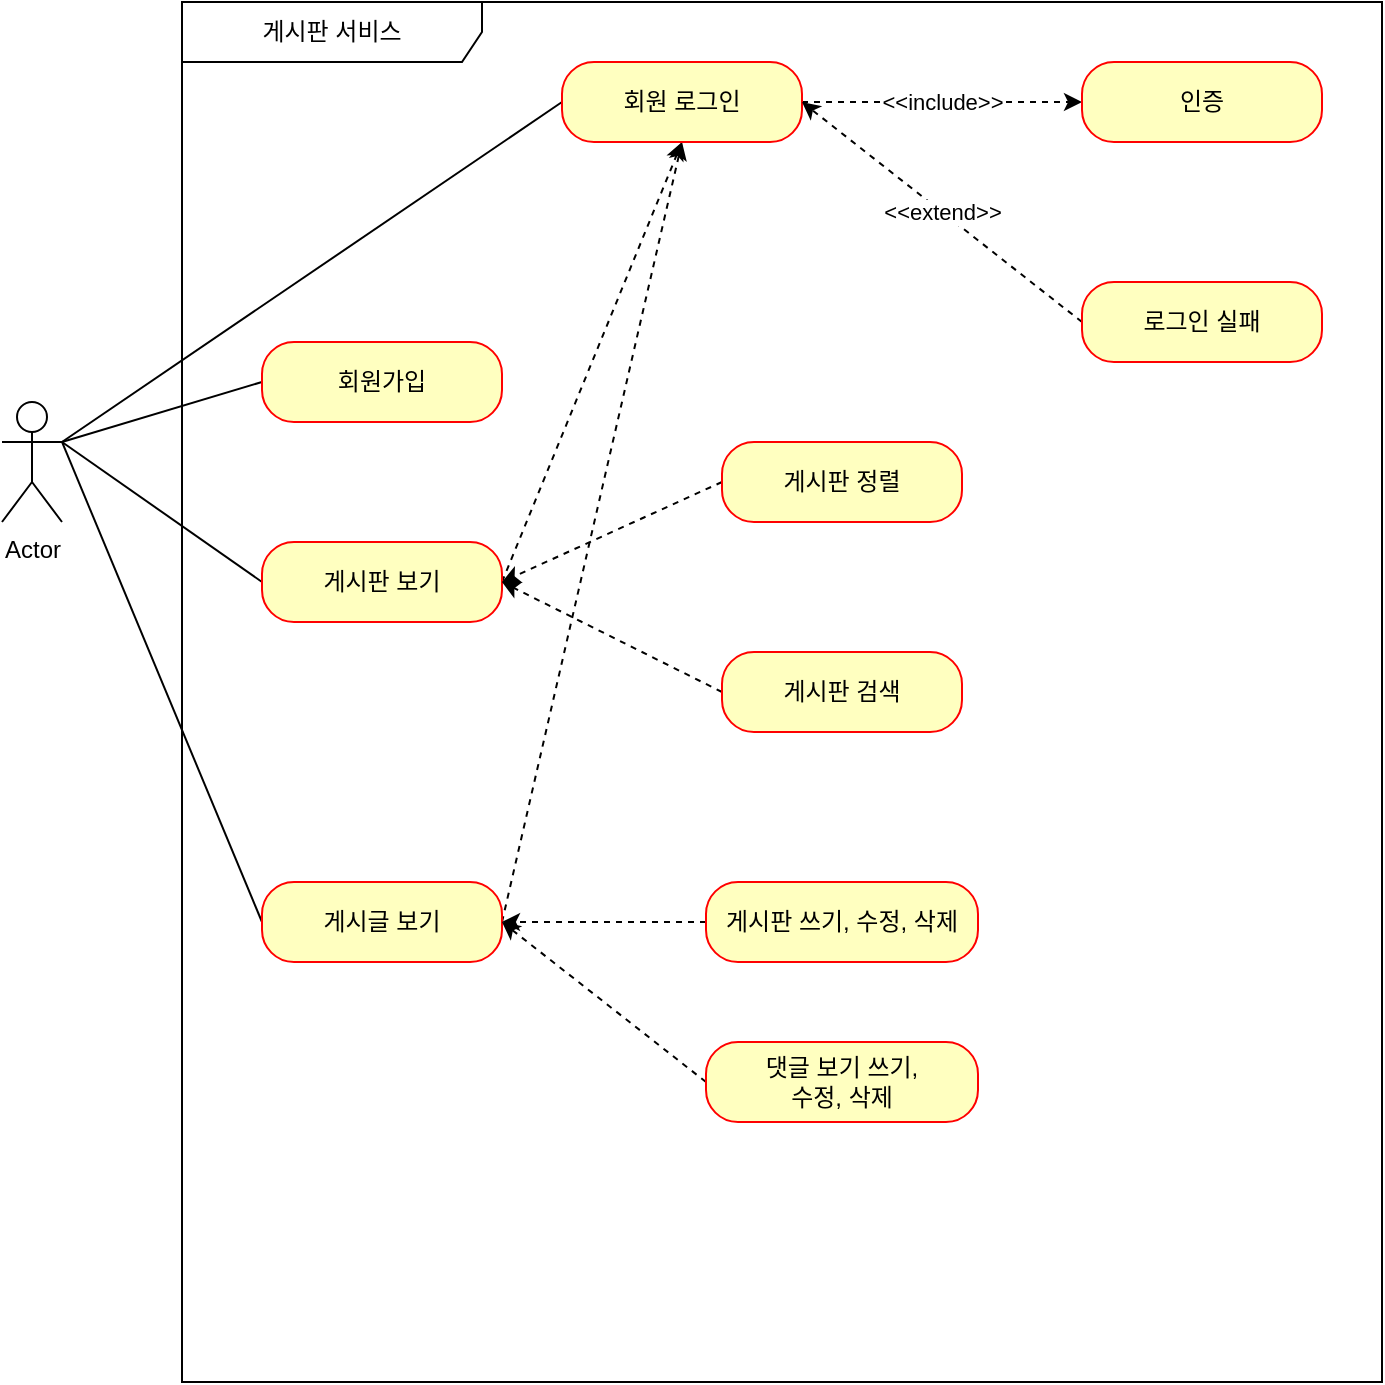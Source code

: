 <mxfile version="21.3.7" type="github">
  <diagram name="페이지-1" id="IOs5z4-iT8n_E3jXpYXJ">
    <mxGraphModel dx="1434" dy="764" grid="1" gridSize="10" guides="1" tooltips="1" connect="1" arrows="1" fold="1" page="1" pageScale="1" pageWidth="827" pageHeight="1169" math="0" shadow="0">
      <root>
        <mxCell id="0" />
        <mxCell id="1" parent="0" />
        <mxCell id="OucQIwcoA4_it1WtbUn2-1" value="게시판 서비스" style="shape=umlFrame;whiteSpace=wrap;html=1;pointerEvents=0;width=150;height=30;" vertex="1" parent="1">
          <mxGeometry x="120" y="40" width="600" height="690" as="geometry" />
        </mxCell>
        <mxCell id="OucQIwcoA4_it1WtbUn2-16" style="rounded=0;orthogonalLoop=1;jettySize=auto;html=1;exitX=0;exitY=0.5;exitDx=0;exitDy=0;entryX=1;entryY=0.333;entryDx=0;entryDy=0;entryPerimeter=0;endArrow=none;endFill=0;" edge="1" parent="1" source="OucQIwcoA4_it1WtbUn2-2" target="OucQIwcoA4_it1WtbUn2-14">
          <mxGeometry relative="1" as="geometry" />
        </mxCell>
        <mxCell id="OucQIwcoA4_it1WtbUn2-2" value="회원가입" style="rounded=1;whiteSpace=wrap;html=1;arcSize=40;fontColor=#000000;fillColor=#ffffc0;strokeColor=#ff0000;" vertex="1" parent="1">
          <mxGeometry x="160" y="210" width="120" height="40" as="geometry" />
        </mxCell>
        <mxCell id="OucQIwcoA4_it1WtbUn2-18" style="rounded=0;orthogonalLoop=1;jettySize=auto;html=1;exitX=0;exitY=0.5;exitDx=0;exitDy=0;endArrow=none;endFill=0;" edge="1" parent="1" source="OucQIwcoA4_it1WtbUn2-4">
          <mxGeometry relative="1" as="geometry">
            <mxPoint x="60" y="260" as="targetPoint" />
          </mxGeometry>
        </mxCell>
        <mxCell id="OucQIwcoA4_it1WtbUn2-25" style="edgeStyle=none;rounded=0;orthogonalLoop=1;jettySize=auto;html=1;exitX=1;exitY=0.5;exitDx=0;exitDy=0;entryX=0.5;entryY=1;entryDx=0;entryDy=0;dashed=1;" edge="1" parent="1" source="OucQIwcoA4_it1WtbUn2-4" target="OucQIwcoA4_it1WtbUn2-6">
          <mxGeometry relative="1" as="geometry" />
        </mxCell>
        <mxCell id="OucQIwcoA4_it1WtbUn2-4" value="게시판 보기" style="rounded=1;whiteSpace=wrap;html=1;arcSize=40;fontColor=#000000;fillColor=#ffffc0;strokeColor=#ff0000;" vertex="1" parent="1">
          <mxGeometry x="160" y="310" width="120" height="40" as="geometry" />
        </mxCell>
        <mxCell id="OucQIwcoA4_it1WtbUn2-19" style="rounded=0;orthogonalLoop=1;jettySize=auto;html=1;exitX=0;exitY=0.5;exitDx=0;exitDy=0;endArrow=none;endFill=0;entryX=1;entryY=0.333;entryDx=0;entryDy=0;entryPerimeter=0;" edge="1" parent="1" source="OucQIwcoA4_it1WtbUn2-5" target="OucQIwcoA4_it1WtbUn2-14">
          <mxGeometry relative="1" as="geometry">
            <mxPoint x="60" y="270" as="targetPoint" />
          </mxGeometry>
        </mxCell>
        <mxCell id="OucQIwcoA4_it1WtbUn2-26" style="edgeStyle=none;rounded=0;orthogonalLoop=1;jettySize=auto;html=1;exitX=1;exitY=0.5;exitDx=0;exitDy=0;dashed=1;" edge="1" parent="1" source="OucQIwcoA4_it1WtbUn2-5">
          <mxGeometry relative="1" as="geometry">
            <mxPoint x="370" y="110" as="targetPoint" />
          </mxGeometry>
        </mxCell>
        <mxCell id="OucQIwcoA4_it1WtbUn2-5" value="게시글 보기" style="rounded=1;whiteSpace=wrap;html=1;arcSize=40;fontColor=#000000;fillColor=#ffffc0;strokeColor=#ff0000;" vertex="1" parent="1">
          <mxGeometry x="160" y="480" width="120" height="40" as="geometry" />
        </mxCell>
        <mxCell id="OucQIwcoA4_it1WtbUn2-17" style="rounded=0;orthogonalLoop=1;jettySize=auto;html=1;exitX=0;exitY=0.5;exitDx=0;exitDy=0;entryX=1;entryY=0.333;entryDx=0;entryDy=0;entryPerimeter=0;endArrow=none;endFill=0;" edge="1" parent="1" source="OucQIwcoA4_it1WtbUn2-6" target="OucQIwcoA4_it1WtbUn2-14">
          <mxGeometry relative="1" as="geometry" />
        </mxCell>
        <mxCell id="OucQIwcoA4_it1WtbUn2-20" value="&amp;lt;&amp;lt;include&amp;gt;&amp;gt;" style="rounded=0;orthogonalLoop=1;jettySize=auto;html=1;exitX=1;exitY=0.5;exitDx=0;exitDy=0;entryX=0;entryY=0.5;entryDx=0;entryDy=0;endArrow=classic;endFill=1;dashed=1;" edge="1" parent="1" source="OucQIwcoA4_it1WtbUn2-6" target="OucQIwcoA4_it1WtbUn2-7">
          <mxGeometry relative="1" as="geometry" />
        </mxCell>
        <mxCell id="OucQIwcoA4_it1WtbUn2-6" value="회원 로그인" style="rounded=1;whiteSpace=wrap;html=1;arcSize=40;fontColor=#000000;fillColor=#ffffc0;strokeColor=#ff0000;" vertex="1" parent="1">
          <mxGeometry x="310" y="70" width="120" height="40" as="geometry" />
        </mxCell>
        <mxCell id="OucQIwcoA4_it1WtbUn2-7" value="인증" style="rounded=1;whiteSpace=wrap;html=1;arcSize=40;fontColor=#000000;fillColor=#ffffc0;strokeColor=#ff0000;" vertex="1" parent="1">
          <mxGeometry x="570" y="70" width="120" height="40" as="geometry" />
        </mxCell>
        <mxCell id="OucQIwcoA4_it1WtbUn2-22" value="&amp;lt;&amp;lt;extend&amp;gt;&amp;gt;" style="rounded=0;orthogonalLoop=1;jettySize=auto;html=1;exitX=0;exitY=0.5;exitDx=0;exitDy=0;entryX=1;entryY=0.5;entryDx=0;entryDy=0;dashed=1;" edge="1" parent="1" source="OucQIwcoA4_it1WtbUn2-9" target="OucQIwcoA4_it1WtbUn2-6">
          <mxGeometry relative="1" as="geometry" />
        </mxCell>
        <mxCell id="OucQIwcoA4_it1WtbUn2-9" value="로그인 실패" style="rounded=1;whiteSpace=wrap;html=1;arcSize=40;fontColor=#000000;fillColor=#ffffc0;strokeColor=#ff0000;" vertex="1" parent="1">
          <mxGeometry x="570" y="180" width="120" height="40" as="geometry" />
        </mxCell>
        <mxCell id="OucQIwcoA4_it1WtbUn2-27" style="edgeStyle=none;rounded=0;orthogonalLoop=1;jettySize=auto;html=1;exitX=0;exitY=0.5;exitDx=0;exitDy=0;dashed=1;" edge="1" parent="1" source="OucQIwcoA4_it1WtbUn2-10">
          <mxGeometry relative="1" as="geometry">
            <mxPoint x="280" y="330" as="targetPoint" />
          </mxGeometry>
        </mxCell>
        <mxCell id="OucQIwcoA4_it1WtbUn2-10" value="게시판 정렬" style="rounded=1;whiteSpace=wrap;html=1;arcSize=40;fontColor=#000000;fillColor=#ffffc0;strokeColor=#ff0000;" vertex="1" parent="1">
          <mxGeometry x="390" y="260" width="120" height="40" as="geometry" />
        </mxCell>
        <mxCell id="OucQIwcoA4_it1WtbUn2-28" style="edgeStyle=none;rounded=0;orthogonalLoop=1;jettySize=auto;html=1;exitX=0;exitY=0.5;exitDx=0;exitDy=0;dashed=1;" edge="1" parent="1" source="OucQIwcoA4_it1WtbUn2-11">
          <mxGeometry relative="1" as="geometry">
            <mxPoint x="280" y="330" as="targetPoint" />
          </mxGeometry>
        </mxCell>
        <mxCell id="OucQIwcoA4_it1WtbUn2-11" value="게시판 검색" style="rounded=1;whiteSpace=wrap;html=1;arcSize=40;fontColor=#000000;fillColor=#ffffc0;strokeColor=#ff0000;" vertex="1" parent="1">
          <mxGeometry x="390" y="365" width="120" height="40" as="geometry" />
        </mxCell>
        <mxCell id="OucQIwcoA4_it1WtbUn2-29" style="edgeStyle=none;rounded=0;orthogonalLoop=1;jettySize=auto;html=1;exitX=0;exitY=0.5;exitDx=0;exitDy=0;dashed=1;" edge="1" parent="1" source="OucQIwcoA4_it1WtbUn2-12" target="OucQIwcoA4_it1WtbUn2-5">
          <mxGeometry relative="1" as="geometry" />
        </mxCell>
        <mxCell id="OucQIwcoA4_it1WtbUn2-12" value="게시판 쓰기, 수정, 삭제" style="rounded=1;whiteSpace=wrap;html=1;arcSize=40;fontColor=#000000;fillColor=#ffffc0;strokeColor=#ff0000;" vertex="1" parent="1">
          <mxGeometry x="382" y="480" width="136" height="40" as="geometry" />
        </mxCell>
        <mxCell id="OucQIwcoA4_it1WtbUn2-30" style="edgeStyle=none;rounded=0;orthogonalLoop=1;jettySize=auto;html=1;exitX=0;exitY=0.5;exitDx=0;exitDy=0;dashed=1;" edge="1" parent="1" source="OucQIwcoA4_it1WtbUn2-13">
          <mxGeometry relative="1" as="geometry">
            <mxPoint x="280" y="500" as="targetPoint" />
          </mxGeometry>
        </mxCell>
        <mxCell id="OucQIwcoA4_it1WtbUn2-13" value="댓글 보기 쓰기,&lt;br&gt;수정, 삭제" style="rounded=1;whiteSpace=wrap;html=1;arcSize=40;fontColor=#000000;fillColor=#ffffc0;strokeColor=#ff0000;" vertex="1" parent="1">
          <mxGeometry x="382" y="560" width="136" height="40" as="geometry" />
        </mxCell>
        <mxCell id="OucQIwcoA4_it1WtbUn2-14" value="Actor" style="shape=umlActor;verticalLabelPosition=bottom;verticalAlign=top;html=1;" vertex="1" parent="1">
          <mxGeometry x="30" y="240" width="30" height="60" as="geometry" />
        </mxCell>
      </root>
    </mxGraphModel>
  </diagram>
</mxfile>

